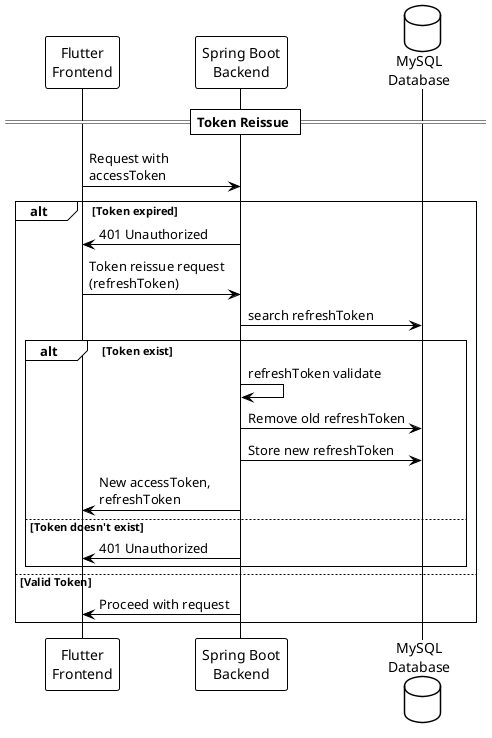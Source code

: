 @startuml
!theme plain

participant "Flutter\nFrontend" as frontend
participant "Spring Boot\nBackend" as backend
database "MySQL\nDatabase" as database

== Token Reissue ==
frontend -> backend : Request with\naccessToken
alt Token expired
    backend -> frontend : 401 Unauthorized
    frontend -> backend : Token reissue request\n(refreshToken)
    backend -> database : search refreshToken
    alt Token exist
        backend -> backend : refreshToken validate
        backend -> database : Remove old refreshToken
        backend -> database : Store new refreshToken
        backend -> frontend : New accessToken,\nrefreshToken
    else Token doesn't exist
        backend -> frontend : 401 Unauthorized
    end
else Valid Token
    backend -> frontend : Proceed with request
end

@enduml
